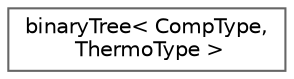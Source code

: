 digraph "Graphical Class Hierarchy"
{
 // LATEX_PDF_SIZE
  bgcolor="transparent";
  edge [fontname=Helvetica,fontsize=10,labelfontname=Helvetica,labelfontsize=10];
  node [fontname=Helvetica,fontsize=10,shape=box,height=0.2,width=0.4];
  rankdir="LR";
  Node0 [id="Node000000",label="binaryTree\< CompType,\l ThermoType \>",height=0.2,width=0.4,color="grey40", fillcolor="white", style="filled",URL="$classFoam_1_1binaryTree.html",tooltip="Data storage of the chemistryOnLineLibrary according to a binary tree structure."];
}

